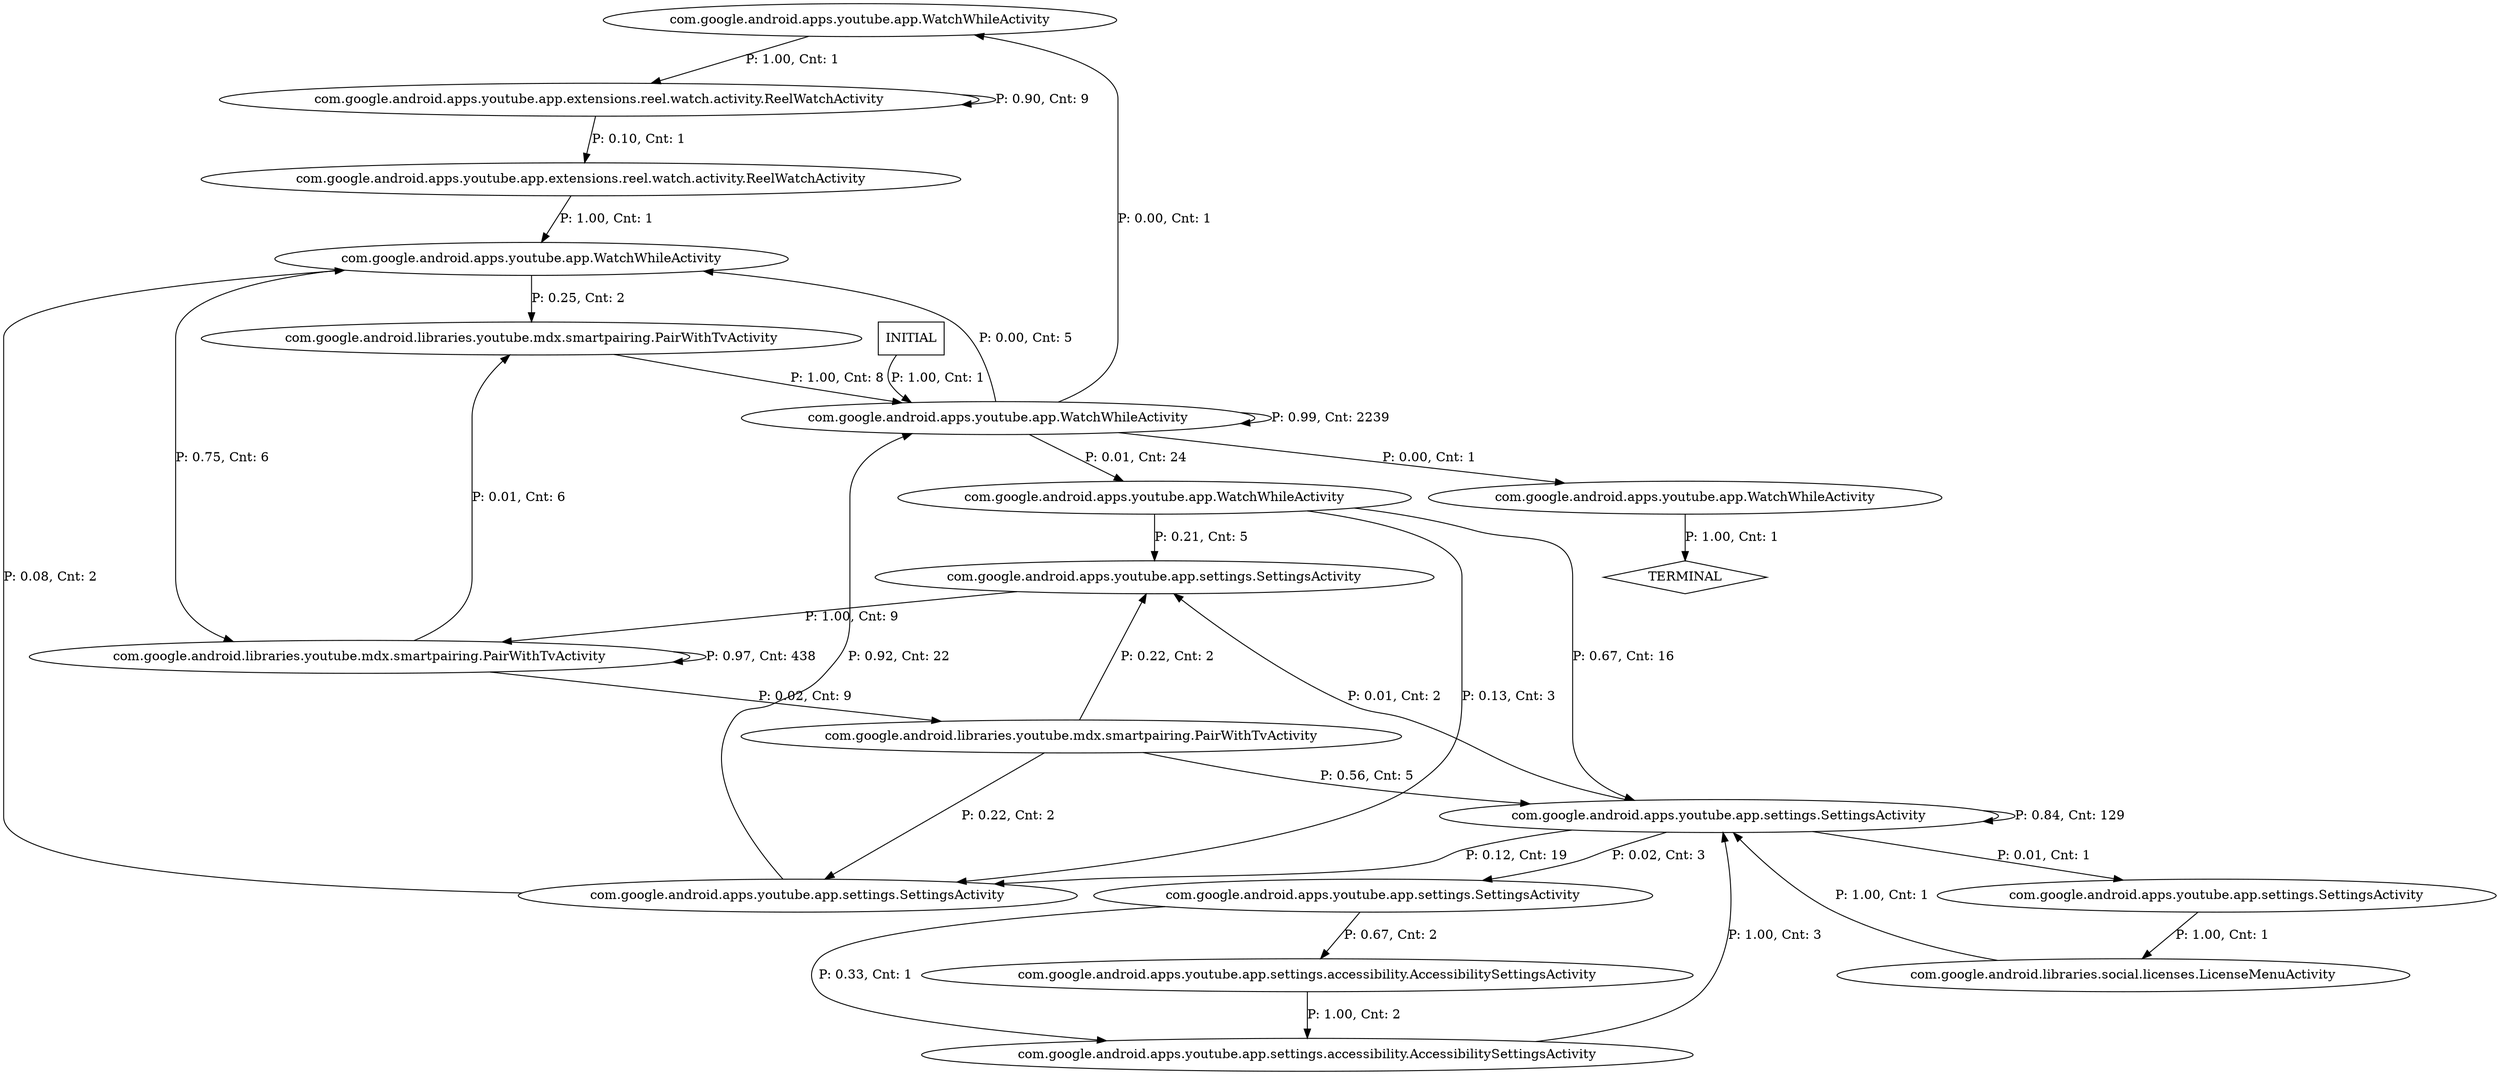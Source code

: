 digraph G {
  0 [label="com.google.android.apps.youtube.app.WatchWhileActivity"];
  1 [label="com.google.android.apps.youtube.app.WatchWhileActivity"];
  2 [label="com.google.android.apps.youtube.app.WatchWhileActivity"];
  3 [label="com.google.android.apps.youtube.app.WatchWhileActivity"];
  4 [label="com.google.android.apps.youtube.app.WatchWhileActivity"];
  5 [label="com.google.android.apps.youtube.app.extensions.reel.watch.activity.ReelWatchActivity"];
  6 [label="com.google.android.apps.youtube.app.extensions.reel.watch.activity.ReelWatchActivity"];
  7 [label="com.google.android.apps.youtube.app.settings.SettingsActivity"];
  8 [label="com.google.android.apps.youtube.app.settings.SettingsActivity"];
  9 [label="com.google.android.apps.youtube.app.settings.SettingsActivity"];
  10 [label="com.google.android.apps.youtube.app.settings.SettingsActivity"];
  11 [label="com.google.android.apps.youtube.app.settings.SettingsActivity"];
  12 [label="com.google.android.apps.youtube.app.settings.accessibility.AccessibilitySettingsActivity"];
  13 [label="com.google.android.apps.youtube.app.settings.accessibility.AccessibilitySettingsActivity"];
  14 [label="com.google.android.libraries.social.licenses.LicenseMenuActivity"];
  15 [label="com.google.android.libraries.youtube.mdx.smartpairing.PairWithTvActivity"];
  16 [label="com.google.android.libraries.youtube.mdx.smartpairing.PairWithTvActivity"];
  17 [label="com.google.android.libraries.youtube.mdx.smartpairing.PairWithTvActivity"];
  18 [label="TERMINAL",shape=diamond];
  19 [label="INITIAL",shape=box];
0->6 [label="P: 1.00, Cnt: 1"];
1->18 [label="P: 1.00, Cnt: 1"];
2->15 [label="P: 0.25, Cnt: 2"];
2->17 [label="P: 0.75, Cnt: 6"];
3->9 [label="P: 0.13, Cnt: 3"];
3->8 [label="P: 0.21, Cnt: 5"];
3->11 [label="P: 0.67, Cnt: 16"];
4->1 [label="P: 0.00, Cnt: 1"];
4->0 [label="P: 0.00, Cnt: 1"];
4->2 [label="P: 0.00, Cnt: 5"];
4->3 [label="P: 0.01, Cnt: 24"];
4->4 [label="P: 0.99, Cnt: 2239"];
5->2 [label="P: 1.00, Cnt: 1"];
6->5 [label="P: 0.10, Cnt: 1"];
6->6 [label="P: 0.90, Cnt: 9"];
7->14 [label="P: 1.00, Cnt: 1"];
8->17 [label="P: 1.00, Cnt: 9"];
9->2 [label="P: 0.08, Cnt: 2"];
9->4 [label="P: 0.92, Cnt: 22"];
10->12 [label="P: 0.33, Cnt: 1"];
10->13 [label="P: 0.67, Cnt: 2"];
11->7 [label="P: 0.01, Cnt: 1"];
11->8 [label="P: 0.01, Cnt: 2"];
11->10 [label="P: 0.02, Cnt: 3"];
11->9 [label="P: 0.12, Cnt: 19"];
11->11 [label="P: 0.84, Cnt: 129"];
12->11 [label="P: 1.00, Cnt: 3"];
13->12 [label="P: 1.00, Cnt: 2"];
14->11 [label="P: 1.00, Cnt: 1"];
15->4 [label="P: 1.00, Cnt: 8"];
16->8 [label="P: 0.22, Cnt: 2"];
16->9 [label="P: 0.22, Cnt: 2"];
16->11 [label="P: 0.56, Cnt: 5"];
17->15 [label="P: 0.01, Cnt: 6"];
17->16 [label="P: 0.02, Cnt: 9"];
17->17 [label="P: 0.97, Cnt: 438"];
19->4 [label="P: 1.00, Cnt: 1"];
}
